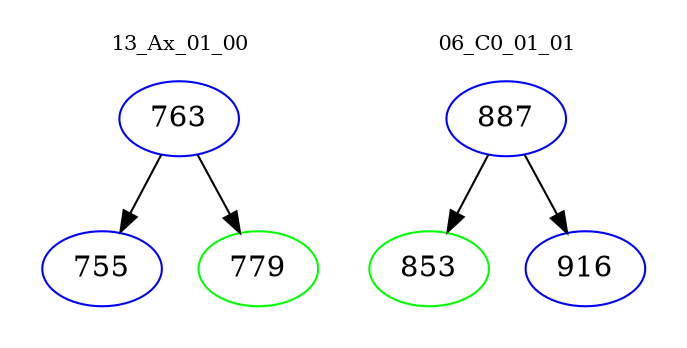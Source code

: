 digraph{
subgraph cluster_0 {
color = white
label = "13_Ax_01_00";
fontsize=10;
T0_763 [label="763", color="blue"]
T0_763 -> T0_755 [color="black"]
T0_755 [label="755", color="blue"]
T0_763 -> T0_779 [color="black"]
T0_779 [label="779", color="green"]
}
subgraph cluster_1 {
color = white
label = "06_C0_01_01";
fontsize=10;
T1_887 [label="887", color="blue"]
T1_887 -> T1_853 [color="black"]
T1_853 [label="853", color="green"]
T1_887 -> T1_916 [color="black"]
T1_916 [label="916", color="blue"]
}
}
